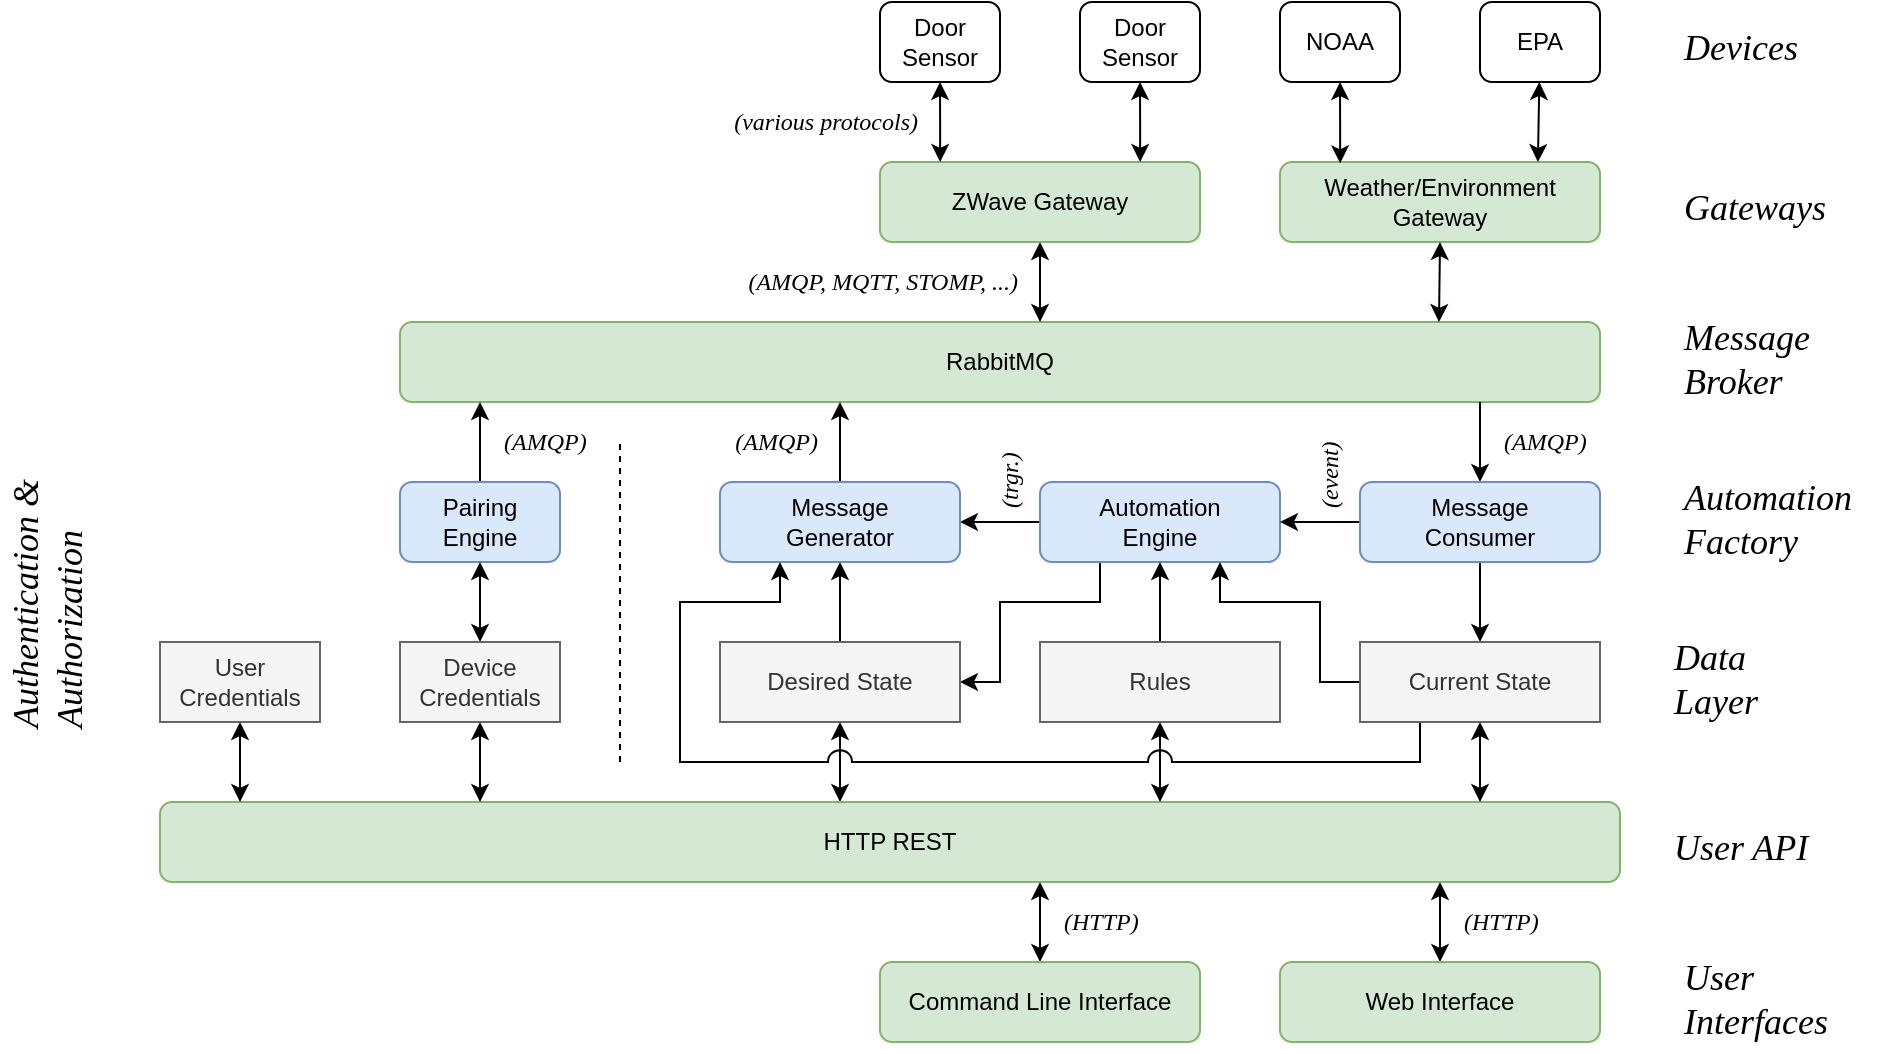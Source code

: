 <mxfile version="13.4.5" type="device"><diagram id="nyFlotmh9oRMmqSYARnF" name="Page-1"><mxGraphModel dx="946" dy="614" grid="1" gridSize="10" guides="1" tooltips="1" connect="1" arrows="1" fold="1" page="1" pageScale="1" pageWidth="1100" pageHeight="850" math="0" shadow="0"><root><mxCell id="0"/><mxCell id="1" parent="0"/><mxCell id="MtfKd6-NrAOQEtamVdi_-2" value="RabbitMQ" style="rounded=1;whiteSpace=wrap;html=1;fillColor=#d5e8d4;strokeColor=#82b366;" parent="1" vertex="1"><mxGeometry x="280" y="320" width="600" height="40" as="geometry"/></mxCell><mxCell id="crTIPaQlFp2diR58oL3v-14" value="" style="edgeStyle=orthogonalEdgeStyle;rounded=0;orthogonalLoop=1;jettySize=auto;html=1;startArrow=classic;startFill=1;" parent="1" source="MtfKd6-NrAOQEtamVdi_-15" target="crTIPaQlFp2diR58oL3v-1" edge="1"><mxGeometry relative="1" as="geometry"><Array as="points"><mxPoint x="800" y="630"/><mxPoint x="800" y="630"/></Array></mxGeometry></mxCell><mxCell id="MtfKd6-NrAOQEtamVdi_-15" value="Web Interface&lt;br&gt;" style="rounded=1;whiteSpace=wrap;html=1;fillColor=#d5e8d4;strokeColor=#82b366;" parent="1" vertex="1"><mxGeometry x="720" y="640" width="160" height="40" as="geometry"/></mxCell><mxCell id="crTIPaQlFp2diR58oL3v-15" value="" style="edgeStyle=orthogonalEdgeStyle;rounded=0;orthogonalLoop=1;jettySize=auto;html=1;startArrow=classic;startFill=1;" parent="1" source="MtfKd6-NrAOQEtamVdi_-23" target="crTIPaQlFp2diR58oL3v-1" edge="1"><mxGeometry relative="1" as="geometry"><Array as="points"><mxPoint x="600" y="630"/><mxPoint x="600" y="630"/></Array></mxGeometry></mxCell><mxCell id="MtfKd6-NrAOQEtamVdi_-23" value="Command Line Interface&lt;br&gt;" style="rounded=1;whiteSpace=wrap;html=1;fillColor=#d5e8d4;align=center;strokeColor=#82b366;" parent="1" vertex="1"><mxGeometry x="520" y="640" width="160" height="40" as="geometry"/></mxCell><mxCell id="crTIPaQlFp2diR58oL3v-50" value="" style="edgeStyle=orthogonalEdgeStyle;rounded=0;orthogonalLoop=1;jettySize=auto;html=1;startArrow=none;startFill=0;endArrow=classic;endFill=1;" parent="1" source="oq3WfbMp-8Tl82nZoWhs-5" target="crTIPaQlFp2diR58oL3v-29" edge="1"><mxGeometry relative="1" as="geometry"><mxPoint x="500" y="480" as="sourcePoint"/></mxGeometry></mxCell><mxCell id="crTIPaQlFp2diR58oL3v-57" value="" style="edgeStyle=orthogonalEdgeStyle;rounded=0;orthogonalLoop=1;jettySize=auto;html=1;startArrow=classic;startFill=1;endArrow=classic;endFill=1;jumpStyle=none;" parent="1" source="oq3WfbMp-8Tl82nZoWhs-5" target="crTIPaQlFp2diR58oL3v-1" edge="1"><mxGeometry relative="1" as="geometry"><Array as="points"><mxPoint x="500" y="550"/><mxPoint x="500" y="550"/></Array><mxPoint x="500" y="540" as="sourcePoint"/></mxGeometry></mxCell><mxCell id="crTIPaQlFp2diR58oL3v-43" value="" style="edgeStyle=orthogonalEdgeStyle;rounded=0;orthogonalLoop=1;jettySize=auto;html=1;startArrow=none;startFill=0;endArrow=classic;endFill=1;" parent="1" source="MtfKd6-NrAOQEtamVdi_-88" target="crTIPaQlFp2diR58oL3v-29" edge="1"><mxGeometry relative="1" as="geometry"/></mxCell><mxCell id="crTIPaQlFp2diR58oL3v-48" style="edgeStyle=orthogonalEdgeStyle;rounded=0;orthogonalLoop=1;jettySize=auto;html=1;exitX=0.25;exitY=1;exitDx=0;exitDy=0;startArrow=none;startFill=0;endArrow=classic;endFill=1;" parent="1" source="MtfKd6-NrAOQEtamVdi_-88" target="oq3WfbMp-8Tl82nZoWhs-5" edge="1"><mxGeometry relative="1" as="geometry"><Array as="points"><mxPoint x="630" y="460"/><mxPoint x="580" y="460"/><mxPoint x="580" y="500"/></Array><mxPoint x="559.52" y="510.18" as="targetPoint"/></mxGeometry></mxCell><mxCell id="MtfKd6-NrAOQEtamVdi_-88" value="Automation&lt;br&gt;Engine" style="rounded=1;whiteSpace=wrap;html=1;fillColor=#dae8fc;align=center;strokeColor=#6c8ebf;" parent="1" vertex="1"><mxGeometry x="600" y="400" width="120" height="40" as="geometry"/></mxCell><mxCell id="MtfKd6-NrAOQEtamVdi_-129" value="" style="edgeStyle=none;rounded=0;orthogonalLoop=1;jettySize=auto;html=1;startArrow=classic;startFill=1;endArrow=classic;endFill=1;" parent="1" source="MtfKd6-NrAOQEtamVdi_-122" edge="1"><mxGeometry relative="1" as="geometry"><mxPoint x="600" y="320" as="targetPoint"/></mxGeometry></mxCell><mxCell id="MtfKd6-NrAOQEtamVdi_-122" value="ZWave Gateway&lt;br&gt;" style="rounded=1;whiteSpace=wrap;html=1;fillColor=#d5e8d4;strokeColor=#82b366;" parent="1" vertex="1"><mxGeometry x="520" y="240" width="160" height="40" as="geometry"/></mxCell><mxCell id="MtfKd6-NrAOQEtamVdi_-126" value="" style="edgeStyle=none;rounded=0;orthogonalLoop=1;jettySize=auto;html=1;startArrow=classic;startFill=1;endArrow=classic;endFill=1;entryX=0.188;entryY=0;entryDx=0;entryDy=0;entryPerimeter=0;" parent="1" source="MtfKd6-NrAOQEtamVdi_-123" target="MtfKd6-NrAOQEtamVdi_-122" edge="1"><mxGeometry relative="1" as="geometry"><mxPoint x="550" y="190" as="targetPoint"/></mxGeometry></mxCell><mxCell id="MtfKd6-NrAOQEtamVdi_-123" value="Door&lt;br&gt;Sensor&lt;br&gt;" style="rounded=1;whiteSpace=wrap;html=1;" parent="1" vertex="1"><mxGeometry x="520" y="160" width="60" height="40" as="geometry"/></mxCell><mxCell id="MtfKd6-NrAOQEtamVdi_-125" value="" style="edgeStyle=none;rounded=0;orthogonalLoop=1;jettySize=auto;html=1;startArrow=classic;startFill=1;endArrow=classic;endFill=1;entryX=0.813;entryY=0;entryDx=0;entryDy=0;entryPerimeter=0;" parent="1" source="MtfKd6-NrAOQEtamVdi_-124" target="MtfKd6-NrAOQEtamVdi_-122" edge="1"><mxGeometry relative="1" as="geometry"><mxPoint x="650" y="200" as="targetPoint"/></mxGeometry></mxCell><mxCell id="MtfKd6-NrAOQEtamVdi_-124" value="Door&lt;br&gt;Sensor&lt;br&gt;" style="rounded=1;whiteSpace=wrap;html=1;" parent="1" vertex="1"><mxGeometry x="620" y="160" width="60" height="40" as="geometry"/></mxCell><mxCell id="OB2HOh7Wm_sJz5mUgPdf-1" value="Weather/Environment Gateway&lt;br&gt;" style="rounded=1;whiteSpace=wrap;html=1;fillColor=#d5e8d4;strokeColor=#82b366;" parent="1" vertex="1"><mxGeometry x="720" y="240" width="160" height="40" as="geometry"/></mxCell><mxCell id="OB2HOh7Wm_sJz5mUgPdf-2" value="" style="edgeStyle=none;rounded=0;orthogonalLoop=1;jettySize=auto;html=1;startArrow=classic;startFill=1;endArrow=classic;endFill=1;entryX=0.188;entryY=0.017;entryDx=0;entryDy=0;entryPerimeter=0;" parent="1" source="OB2HOh7Wm_sJz5mUgPdf-3" target="OB2HOh7Wm_sJz5mUgPdf-1" edge="1"><mxGeometry relative="1" as="geometry"><mxPoint x="750" y="190" as="targetPoint"/></mxGeometry></mxCell><mxCell id="OB2HOh7Wm_sJz5mUgPdf-3" value="NOAA&lt;br&gt;" style="rounded=1;whiteSpace=wrap;html=1;" parent="1" vertex="1"><mxGeometry x="720" y="160" width="60" height="40" as="geometry"/></mxCell><mxCell id="OB2HOh7Wm_sJz5mUgPdf-4" value="" style="edgeStyle=none;rounded=0;orthogonalLoop=1;jettySize=auto;html=1;startArrow=classic;startFill=1;endArrow=classic;endFill=1;entryX=0.806;entryY=0;entryDx=0;entryDy=0;entryPerimeter=0;" parent="1" source="OB2HOh7Wm_sJz5mUgPdf-5" target="OB2HOh7Wm_sJz5mUgPdf-1" edge="1"><mxGeometry relative="1" as="geometry"><mxPoint x="850" y="200" as="targetPoint"/></mxGeometry></mxCell><mxCell id="OB2HOh7Wm_sJz5mUgPdf-5" value="EPA&lt;br&gt;" style="rounded=1;whiteSpace=wrap;html=1;" parent="1" vertex="1"><mxGeometry x="820" y="160" width="60" height="40" as="geometry"/></mxCell><mxCell id="OB2HOh7Wm_sJz5mUgPdf-12" value="" style="edgeStyle=none;rounded=0;orthogonalLoop=1;jettySize=auto;html=1;startArrow=classic;startFill=1;endArrow=classic;endFill=1;" parent="1" edge="1"><mxGeometry relative="1" as="geometry"><mxPoint x="799.5" y="320" as="targetPoint"/><mxPoint x="800" y="280" as="sourcePoint"/></mxGeometry></mxCell><mxCell id="uU05n5d9MdpaISkNptbO-14" value="" style="edgeStyle=orthogonalEdgeStyle;rounded=0;orthogonalLoop=1;jettySize=auto;html=1;" parent="1" edge="1"><mxGeometry relative="1" as="geometry"><Array as="points"><mxPoint x="120" y="410"/><mxPoint x="120" y="410"/></Array><mxPoint x="160" y="410" as="sourcePoint"/></mxGeometry></mxCell><mxCell id="QIztM4St6ZhZZ24SG2eG-1" value="&lt;font style=&quot;font-size: 18px;&quot;&gt;&lt;span style=&quot;font-size: 18px;&quot;&gt;&lt;i style=&quot;font-size: 18px;&quot;&gt;Devices&lt;/i&gt;&lt;/span&gt;&lt;/font&gt;" style="text;html=1;resizable=0;points=[];autosize=1;align=left;verticalAlign=top;spacingTop=-4;fontStyle=0;fontFamily=Georgia;fontSize=18;" parent="1" vertex="1"><mxGeometry x="920" y="170" width="80" height="20" as="geometry"/></mxCell><mxCell id="QIztM4St6ZhZZ24SG2eG-2" value="&lt;font style=&quot;font-size: 18px;&quot;&gt;&lt;span style=&quot;font-size: 18px;&quot;&gt;&lt;i style=&quot;font-size: 18px;&quot;&gt;Gateways&lt;/i&gt;&lt;/span&gt;&lt;/font&gt;" style="text;html=1;resizable=0;points=[];autosize=1;align=left;verticalAlign=top;spacingTop=-4;fontStyle=0;fontFamily=Georgia;fontSize=18;" parent="1" vertex="1"><mxGeometry x="920" y="250" width="90" height="20" as="geometry"/></mxCell><mxCell id="QIztM4St6ZhZZ24SG2eG-3" value="&lt;font style=&quot;font-size: 18px&quot;&gt;&lt;span style=&quot;font-size: 18px&quot;&gt;&lt;i style=&quot;font-size: 18px&quot;&gt;Message &lt;br&gt;Broker&lt;br&gt;&lt;/i&gt;&lt;/span&gt;&lt;/font&gt;" style="text;html=1;resizable=0;points=[];autosize=1;align=left;verticalAlign=top;spacingTop=-4;fontStyle=0;fontFamily=Georgia;fontSize=18;" parent="1" vertex="1"><mxGeometry x="920" y="315" width="90" height="50" as="geometry"/></mxCell><mxCell id="R3oFiwPBxOHr03Vyc30n-2" value="&lt;font face=&quot;Georgia&quot; style=&quot;font-size: 12px&quot;&gt;&lt;i&gt;(various protocols)&lt;/i&gt;&lt;/font&gt;" style="text;html=1;align=right;verticalAlign=middle;resizable=0;points=[];autosize=1;" parent="1" vertex="1"><mxGeometry x="420" y="210" width="120" height="20" as="geometry"/></mxCell><mxCell id="R3oFiwPBxOHr03Vyc30n-3" value="&lt;font face=&quot;Georgia&quot; style=&quot;font-size: 12px&quot;&gt;&lt;i&gt;(AMQP, MQTT, STOMP, ...)&lt;/i&gt;&lt;/font&gt;" style="text;html=1;align=right;verticalAlign=middle;resizable=0;points=[];autosize=1;" parent="1" vertex="1"><mxGeometry x="430" y="290" width="160" height="20" as="geometry"/></mxCell><mxCell id="crTIPaQlFp2diR58oL3v-37" style="edgeStyle=orthogonalEdgeStyle;rounded=0;orthogonalLoop=1;jettySize=auto;html=1;exitX=0.5;exitY=0;exitDx=0;exitDy=0;startArrow=classic;startFill=1;endArrow=none;endFill=0;" parent="1" source="R3oFiwPBxOHr03Vyc30n-8" target="MtfKd6-NrAOQEtamVdi_-2" edge="1"><mxGeometry relative="1" as="geometry"><mxPoint x="820" y="380" as="targetPoint"/><Array as="points"><mxPoint x="820" y="370"/><mxPoint x="820" y="370"/></Array></mxGeometry></mxCell><mxCell id="crTIPaQlFp2diR58oL3v-42" value="" style="edgeStyle=orthogonalEdgeStyle;rounded=0;orthogonalLoop=1;jettySize=auto;html=1;startArrow=none;startFill=0;endArrow=classic;endFill=1;" parent="1" source="R3oFiwPBxOHr03Vyc30n-8" target="MtfKd6-NrAOQEtamVdi_-88" edge="1"><mxGeometry relative="1" as="geometry"/></mxCell><mxCell id="crTIPaQlFp2diR58oL3v-46" value="" style="edgeStyle=orthogonalEdgeStyle;rounded=0;orthogonalLoop=1;jettySize=auto;html=1;startArrow=none;startFill=0;endArrow=classic;endFill=1;" parent="1" source="R3oFiwPBxOHr03Vyc30n-8" target="crTIPaQlFp2diR58oL3v-31" edge="1"><mxGeometry relative="1" as="geometry"/></mxCell><mxCell id="R3oFiwPBxOHr03Vyc30n-8" value="Message&lt;br&gt;Consumer" style="rounded=1;whiteSpace=wrap;html=1;fillColor=#dae8fc;align=center;strokeColor=#6c8ebf;" parent="1" vertex="1"><mxGeometry x="760" y="400" width="120" height="40" as="geometry"/></mxCell><mxCell id="crTIPaQlFp2diR58oL3v-1" value="HTTP REST" style="rounded=1;whiteSpace=wrap;html=1;fillColor=#d5e8d4;strokeColor=#82b366;rotation=0;" parent="1" vertex="1"><mxGeometry x="160" y="560" width="730" height="40" as="geometry"/></mxCell><mxCell id="oq3WfbMp-8Tl82nZoWhs-3" value="" style="edgeStyle=orthogonalEdgeStyle;rounded=0;orthogonalLoop=1;jettySize=auto;html=1;" parent="1" source="crTIPaQlFp2diR58oL3v-29" target="MtfKd6-NrAOQEtamVdi_-2" edge="1"><mxGeometry relative="1" as="geometry"><Array as="points"><mxPoint x="500" y="370"/><mxPoint x="500" y="370"/></Array></mxGeometry></mxCell><mxCell id="crTIPaQlFp2diR58oL3v-29" value="Message&lt;br&gt;Generator" style="rounded=1;whiteSpace=wrap;html=1;fillColor=#dae8fc;align=center;strokeColor=#6c8ebf;" parent="1" vertex="1"><mxGeometry x="440" y="400" width="120" height="40" as="geometry"/></mxCell><mxCell id="crTIPaQlFp2diR58oL3v-47" value="" style="edgeStyle=orthogonalEdgeStyle;rounded=0;orthogonalLoop=1;jettySize=auto;html=1;startArrow=none;startFill=0;endArrow=classic;endFill=1;" parent="1" source="crTIPaQlFp2diR58oL3v-30" target="MtfKd6-NrAOQEtamVdi_-88" edge="1"><mxGeometry relative="1" as="geometry"/></mxCell><mxCell id="crTIPaQlFp2diR58oL3v-58" value="" style="edgeStyle=orthogonalEdgeStyle;rounded=0;orthogonalLoop=1;jettySize=auto;html=1;startArrow=classic;startFill=1;endArrow=classic;endFill=1;jumpStyle=none;jumpSize=6;" parent="1" source="crTIPaQlFp2diR58oL3v-30" target="crTIPaQlFp2diR58oL3v-1" edge="1"><mxGeometry relative="1" as="geometry"><Array as="points"><mxPoint x="660" y="570"/><mxPoint x="660" y="570"/></Array></mxGeometry></mxCell><mxCell id="crTIPaQlFp2diR58oL3v-30" value="Rules" style="rounded=0;whiteSpace=wrap;html=1;align=center;fillColor=#f5f5f5;strokeColor=#666666;fontColor=#333333;" parent="1" vertex="1"><mxGeometry x="600" y="480" width="120" height="40" as="geometry"/></mxCell><mxCell id="crTIPaQlFp2diR58oL3v-49" style="edgeStyle=orthogonalEdgeStyle;rounded=0;orthogonalLoop=1;jettySize=auto;html=1;exitX=0.25;exitY=1;exitDx=0;exitDy=0;entryX=0.25;entryY=1;entryDx=0;entryDy=0;startArrow=none;startFill=0;endArrow=classic;endFill=1;jumpStyle=arc;jumpSize=12;" parent="1" source="crTIPaQlFp2diR58oL3v-31" target="crTIPaQlFp2diR58oL3v-29" edge="1"><mxGeometry relative="1" as="geometry"><Array as="points"><mxPoint x="790" y="540"/><mxPoint x="420" y="540"/><mxPoint x="420" y="460"/><mxPoint x="470" y="460"/></Array></mxGeometry></mxCell><mxCell id="crTIPaQlFp2diR58oL3v-65" value="" style="edgeStyle=orthogonalEdgeStyle;rounded=0;jumpStyle=none;jumpSize=12;orthogonalLoop=1;jettySize=auto;html=1;startArrow=classic;startFill=1;endArrow=classic;endFill=1;" parent="1" source="crTIPaQlFp2diR58oL3v-31" target="crTIPaQlFp2diR58oL3v-1" edge="1"><mxGeometry relative="1" as="geometry"><Array as="points"><mxPoint x="820" y="580"/><mxPoint x="820" y="580"/></Array></mxGeometry></mxCell><mxCell id="crTIPaQlFp2diR58oL3v-67" style="edgeStyle=orthogonalEdgeStyle;rounded=0;jumpStyle=none;jumpSize=12;orthogonalLoop=1;jettySize=auto;html=1;exitX=0;exitY=0.5;exitDx=0;exitDy=0;startArrow=none;startFill=0;endArrow=classic;endFill=1;" parent="1" source="crTIPaQlFp2diR58oL3v-31" target="MtfKd6-NrAOQEtamVdi_-88" edge="1"><mxGeometry relative="1" as="geometry"><Array as="points"><mxPoint x="740" y="500"/><mxPoint x="740" y="460"/><mxPoint x="690" y="460"/></Array></mxGeometry></mxCell><mxCell id="crTIPaQlFp2diR58oL3v-31" value="Current State" style="rounded=0;whiteSpace=wrap;html=1;align=center;fillColor=#f5f5f5;strokeColor=#666666;fontColor=#333333;" parent="1" vertex="1"><mxGeometry x="760" y="480" width="120" height="40" as="geometry"/></mxCell><mxCell id="crTIPaQlFp2diR58oL3v-51" value="&lt;font face=&quot;Georgia&quot; style=&quot;font-size: 12px&quot;&gt;&lt;i&gt;(AMQP)&lt;/i&gt;&lt;/font&gt;" style="text;html=1;align=left;verticalAlign=middle;resizable=0;points=[];autosize=1;" parent="1" vertex="1"><mxGeometry x="830" y="370" width="60" height="20" as="geometry"/></mxCell><mxCell id="crTIPaQlFp2diR58oL3v-52" value="&lt;font face=&quot;Georgia&quot; style=&quot;font-size: 12px&quot;&gt;&lt;i&gt;(AMQP)&lt;/i&gt;&lt;/font&gt;" style="text;html=1;align=left;verticalAlign=middle;resizable=0;points=[];autosize=1;" parent="1" vertex="1"><mxGeometry x="330" y="370" width="60" height="20" as="geometry"/></mxCell><mxCell id="crTIPaQlFp2diR58oL3v-55" value="&lt;font face=&quot;Georgia&quot;&gt;&lt;i&gt;(trgr.)&lt;br&gt;&lt;/i&gt;&lt;/font&gt;" style="text;html=1;align=left;verticalAlign=middle;resizable=0;points=[];autosize=1;rotation=-90;" parent="1" vertex="1"><mxGeometry x="560" y="380" width="50" height="20" as="geometry"/></mxCell><mxCell id="crTIPaQlFp2diR58oL3v-61" value="&lt;font style=&quot;font-size: 18px&quot;&gt;&lt;span style=&quot;font-size: 18px&quot;&gt;&lt;i style=&quot;font-size: 18px&quot;&gt;Automation&lt;br&gt;Factory&lt;br&gt;&lt;/i&gt;&lt;/span&gt;&lt;/font&gt;" style="text;html=1;resizable=0;points=[];autosize=1;align=left;verticalAlign=top;spacingTop=-4;fontStyle=0;fontFamily=Georgia;fontSize=18;" parent="1" vertex="1"><mxGeometry x="920" y="395" width="110" height="50" as="geometry"/></mxCell><mxCell id="crTIPaQlFp2diR58oL3v-62" value="&lt;font style=&quot;font-size: 18px&quot;&gt;&lt;span style=&quot;font-size: 18px&quot;&gt;&lt;i style=&quot;font-size: 18px&quot;&gt;Data&lt;br&gt;Layer&lt;br&gt;&lt;/i&gt;&lt;/span&gt;&lt;/font&gt;" style="text;html=1;resizable=0;points=[];autosize=1;align=left;verticalAlign=top;spacingTop=-4;fontStyle=0;fontFamily=Georgia;fontSize=18;" parent="1" vertex="1"><mxGeometry x="915" y="475" width="60" height="50" as="geometry"/></mxCell><mxCell id="crTIPaQlFp2diR58oL3v-64" value="&lt;font style=&quot;font-size: 18px&quot;&gt;&lt;span style=&quot;font-size: 18px&quot;&gt;&lt;i style=&quot;font-size: 18px&quot;&gt;User API&lt;/i&gt;&lt;/span&gt;&lt;/font&gt;" style="text;html=1;resizable=0;points=[];autosize=1;align=left;verticalAlign=top;spacingTop=-4;fontStyle=0;fontFamily=Georgia;fontSize=18;" parent="1" vertex="1"><mxGeometry x="915" y="570" width="90" height="20" as="geometry"/></mxCell><mxCell id="crTIPaQlFp2diR58oL3v-66" value="&lt;font style=&quot;font-size: 18px&quot;&gt;&lt;span style=&quot;font-size: 18px&quot;&gt;&lt;i style=&quot;font-size: 18px&quot;&gt;User&lt;br&gt;Interfaces&lt;br&gt;&lt;/i&gt;&lt;/span&gt;&lt;/font&gt;" style="text;html=1;resizable=0;points=[];autosize=1;align=left;verticalAlign=top;spacingTop=-4;fontStyle=0;fontFamily=Georgia;fontSize=18;" parent="1" vertex="1"><mxGeometry x="920" y="635" width="100" height="50" as="geometry"/></mxCell><mxCell id="oq3WfbMp-8Tl82nZoWhs-7" value="" style="edgeStyle=orthogonalEdgeStyle;rounded=0;orthogonalLoop=1;jettySize=auto;html=1;" parent="1" source="crTIPaQlFp2diR58oL3v-68" target="MtfKd6-NrAOQEtamVdi_-2" edge="1"><mxGeometry relative="1" as="geometry"><Array as="points"><mxPoint x="320" y="370"/><mxPoint x="320" y="370"/></Array></mxGeometry></mxCell><mxCell id="crTIPaQlFp2diR58oL3v-68" value="Pairing Engine" style="rounded=1;whiteSpace=wrap;html=1;fillColor=#dae8fc;align=center;strokeColor=#6c8ebf;rotation=0;" parent="1" vertex="1"><mxGeometry x="280" y="400" width="80" height="40" as="geometry"/></mxCell><mxCell id="crTIPaQlFp2diR58oL3v-73" value="" style="edgeStyle=orthogonalEdgeStyle;rounded=0;jumpStyle=none;jumpSize=12;orthogonalLoop=1;jettySize=auto;html=1;startArrow=classic;startFill=1;endArrow=classic;endFill=1;" parent="1" source="crTIPaQlFp2diR58oL3v-69" target="crTIPaQlFp2diR58oL3v-68" edge="1"><mxGeometry relative="1" as="geometry"/></mxCell><mxCell id="oq3WfbMp-8Tl82nZoWhs-6" value="" style="edgeStyle=orthogonalEdgeStyle;rounded=0;orthogonalLoop=1;jettySize=auto;html=1;startArrow=classic;startFill=1;" parent="1" source="crTIPaQlFp2diR58oL3v-69" target="crTIPaQlFp2diR58oL3v-1" edge="1"><mxGeometry relative="1" as="geometry"><Array as="points"><mxPoint x="320" y="570"/><mxPoint x="320" y="570"/></Array></mxGeometry></mxCell><mxCell id="crTIPaQlFp2diR58oL3v-69" value="Device Credentials" style="rounded=0;whiteSpace=wrap;html=1;align=center;fillColor=#f5f5f5;strokeColor=#666666;fontColor=#333333;" parent="1" vertex="1"><mxGeometry x="280" y="480" width="80" height="40" as="geometry"/></mxCell><mxCell id="oq3WfbMp-8Tl82nZoWhs-8" value="" style="edgeStyle=orthogonalEdgeStyle;rounded=0;orthogonalLoop=1;jettySize=auto;html=1;startArrow=classic;startFill=1;" parent="1" source="crTIPaQlFp2diR58oL3v-70" target="crTIPaQlFp2diR58oL3v-1" edge="1"><mxGeometry relative="1" as="geometry"><Array as="points"><mxPoint x="200" y="570"/><mxPoint x="200" y="570"/></Array></mxGeometry></mxCell><mxCell id="crTIPaQlFp2diR58oL3v-70" value="User Credentials" style="rounded=0;whiteSpace=wrap;html=1;align=center;fillColor=#f5f5f5;strokeColor=#666666;fontColor=#333333;" parent="1" vertex="1"><mxGeometry x="160" y="480" width="80" height="40" as="geometry"/></mxCell><mxCell id="crTIPaQlFp2diR58oL3v-75" value="&lt;font face=&quot;Georgia&quot; style=&quot;font-size: 12px&quot;&gt;&lt;i&gt;(AMQP)&lt;/i&gt;&lt;/font&gt;" style="text;html=1;align=right;verticalAlign=middle;resizable=0;points=[];autosize=1;" parent="1" vertex="1"><mxGeometry x="430" y="370" width="60" height="20" as="geometry"/></mxCell><mxCell id="crTIPaQlFp2diR58oL3v-76" value="&lt;font face=&quot;Georgia&quot; style=&quot;font-size: 12px&quot;&gt;&lt;i&gt;(HTTP)&lt;/i&gt;&lt;/font&gt;&lt;span style=&quot;color: rgba(0 , 0 , 0 , 0) ; font-family: monospace ; font-size: 0px&quot;&gt;%3CmxGraphModel%3E%3Croot%3E%3CmxCell%20id%3D%220%22%2F%3E%3CmxCell%20id%3D%221%22%20parent%3D%220%22%2F%3E%3CmxCell%20id%3D%222%22%20value%3D%22%26lt%3Bfont%20face%3D%26quot%3BGeorgia%26quot%3B%20style%3D%26quot%3Bfont-size%3A%2012px%26quot%3B%26gt%3B%26lt%3Bi%26gt%3B(AMQP)%26lt%3B%2Fi%26gt%3B%26lt%3B%2Ffont%26gt%3B%22%20style%3D%22text%3Bhtml%3D1%3Balign%3Dleft%3BverticalAlign%3Dmiddle%3Bresizable%3D0%3Bpoints%3D%5B%5D%3Bautosize%3D1%3B%22%20vertex%3D%221%22%20parent%3D%221%22%3E%3CmxGeometry%20x%3D%22230%22%20y%3D%22250%22%20width%3D%2260%22%20height%3D%2220%22%20as%3D%22geometry%22%2F%3E%3C%2FmxCell%3E%3C%2Froot%3E%3C%2FmxGraphModel%3E&lt;/span&gt;" style="text;html=1;align=left;verticalAlign=middle;resizable=0;points=[];autosize=1;" parent="1" vertex="1"><mxGeometry x="610" y="610" width="60" height="20" as="geometry"/></mxCell><mxCell id="crTIPaQlFp2diR58oL3v-77" value="&lt;font face=&quot;Georgia&quot; style=&quot;font-size: 12px&quot;&gt;&lt;i&gt;(HTTP)&lt;/i&gt;&lt;/font&gt;&lt;span style=&quot;color: rgba(0 , 0 , 0 , 0) ; font-family: monospace ; font-size: 0px&quot;&gt;%3CmxGraphModel%3E%3Croot%3E%3CmxCell%20id%3D%220%22%2F%3E%3CmxCell%20id%3D%221%22%20parent%3D%220%22%2F%3E%3CmxCell%20id%3D%222%22%20value%3D%22%26lt%3Bfont%20face%3D%26quot%3BGeorgia%26quot%3B%20style%3D%26quot%3Bfont-size%3A%2012px%26quot%3B%26gt%3B%26lt%3Bi%26gt%3B(AMQP)%26lt%3B%2Fi%26gt%3B%26lt%3B%2Ffont%26gt%3B%22%20style%3D%22text%3Bhtml%3D1%3Balign%3Dleft%3BverticalAlign%3Dmiddle%3Bresizable%3D0%3Bpoints%3D%5B%5D%3Bautosize%3D1%3B%22%20vertex%3D%221%22%20parent%3D%221%22%3E%3CmxGeometry%20x%3D%22230%22%20y%3D%22250%22%20width%3D%2260%22%20height%3D%2220%22%20as%3D%22geometry%22%2F%3E%3C%2FmxCell%3E%3C%2Froot%3E%3C%2FmxGraphModel%3E&lt;/span&gt;" style="text;html=1;align=left;verticalAlign=middle;resizable=0;points=[];autosize=1;" parent="1" vertex="1"><mxGeometry x="810" y="610" width="60" height="20" as="geometry"/></mxCell><mxCell id="7sh1w6DSSUWEV97gFpGv-1" value="" style="endArrow=none;dashed=1;html=1;" parent="1" edge="1"><mxGeometry width="50" height="50" relative="1" as="geometry"><mxPoint x="390" y="540" as="sourcePoint"/><mxPoint x="390" y="380" as="targetPoint"/></mxGeometry></mxCell><mxCell id="7sh1w6DSSUWEV97gFpGv-2" value="&lt;font style=&quot;font-size: 18px&quot;&gt;&lt;span style=&quot;font-size: 18px&quot;&gt;&lt;i style=&quot;font-size: 18px&quot;&gt;Authentication &amp;amp;&lt;br&gt;Authorization&lt;br&gt;&lt;/i&gt;&lt;/span&gt;&lt;/font&gt;" style="text;html=1;resizable=0;points=[];autosize=1;align=left;verticalAlign=top;spacingTop=-4;fontStyle=0;fontFamily=Georgia;fontSize=18;rotation=-90;" parent="1" vertex="1"><mxGeometry x="30" y="425" width="150" height="50" as="geometry"/></mxCell><mxCell id="oq3WfbMp-8Tl82nZoWhs-4" value="&lt;font face=&quot;Georgia&quot;&gt;&lt;i&gt;(event)&lt;br&gt;&lt;/i&gt;&lt;/font&gt;" style="text;html=1;align=left;verticalAlign=middle;resizable=0;points=[];autosize=1;rotation=-90;" parent="1" vertex="1"><mxGeometry x="720" y="380" width="50" height="20" as="geometry"/></mxCell><mxCell id="oq3WfbMp-8Tl82nZoWhs-5" value="Desired State" style="rounded=0;whiteSpace=wrap;html=1;align=center;fillColor=#f5f5f5;strokeColor=#666666;fontColor=#333333;" parent="1" vertex="1"><mxGeometry x="440" y="480" width="120" height="40" as="geometry"/></mxCell></root></mxGraphModel></diagram></mxfile>